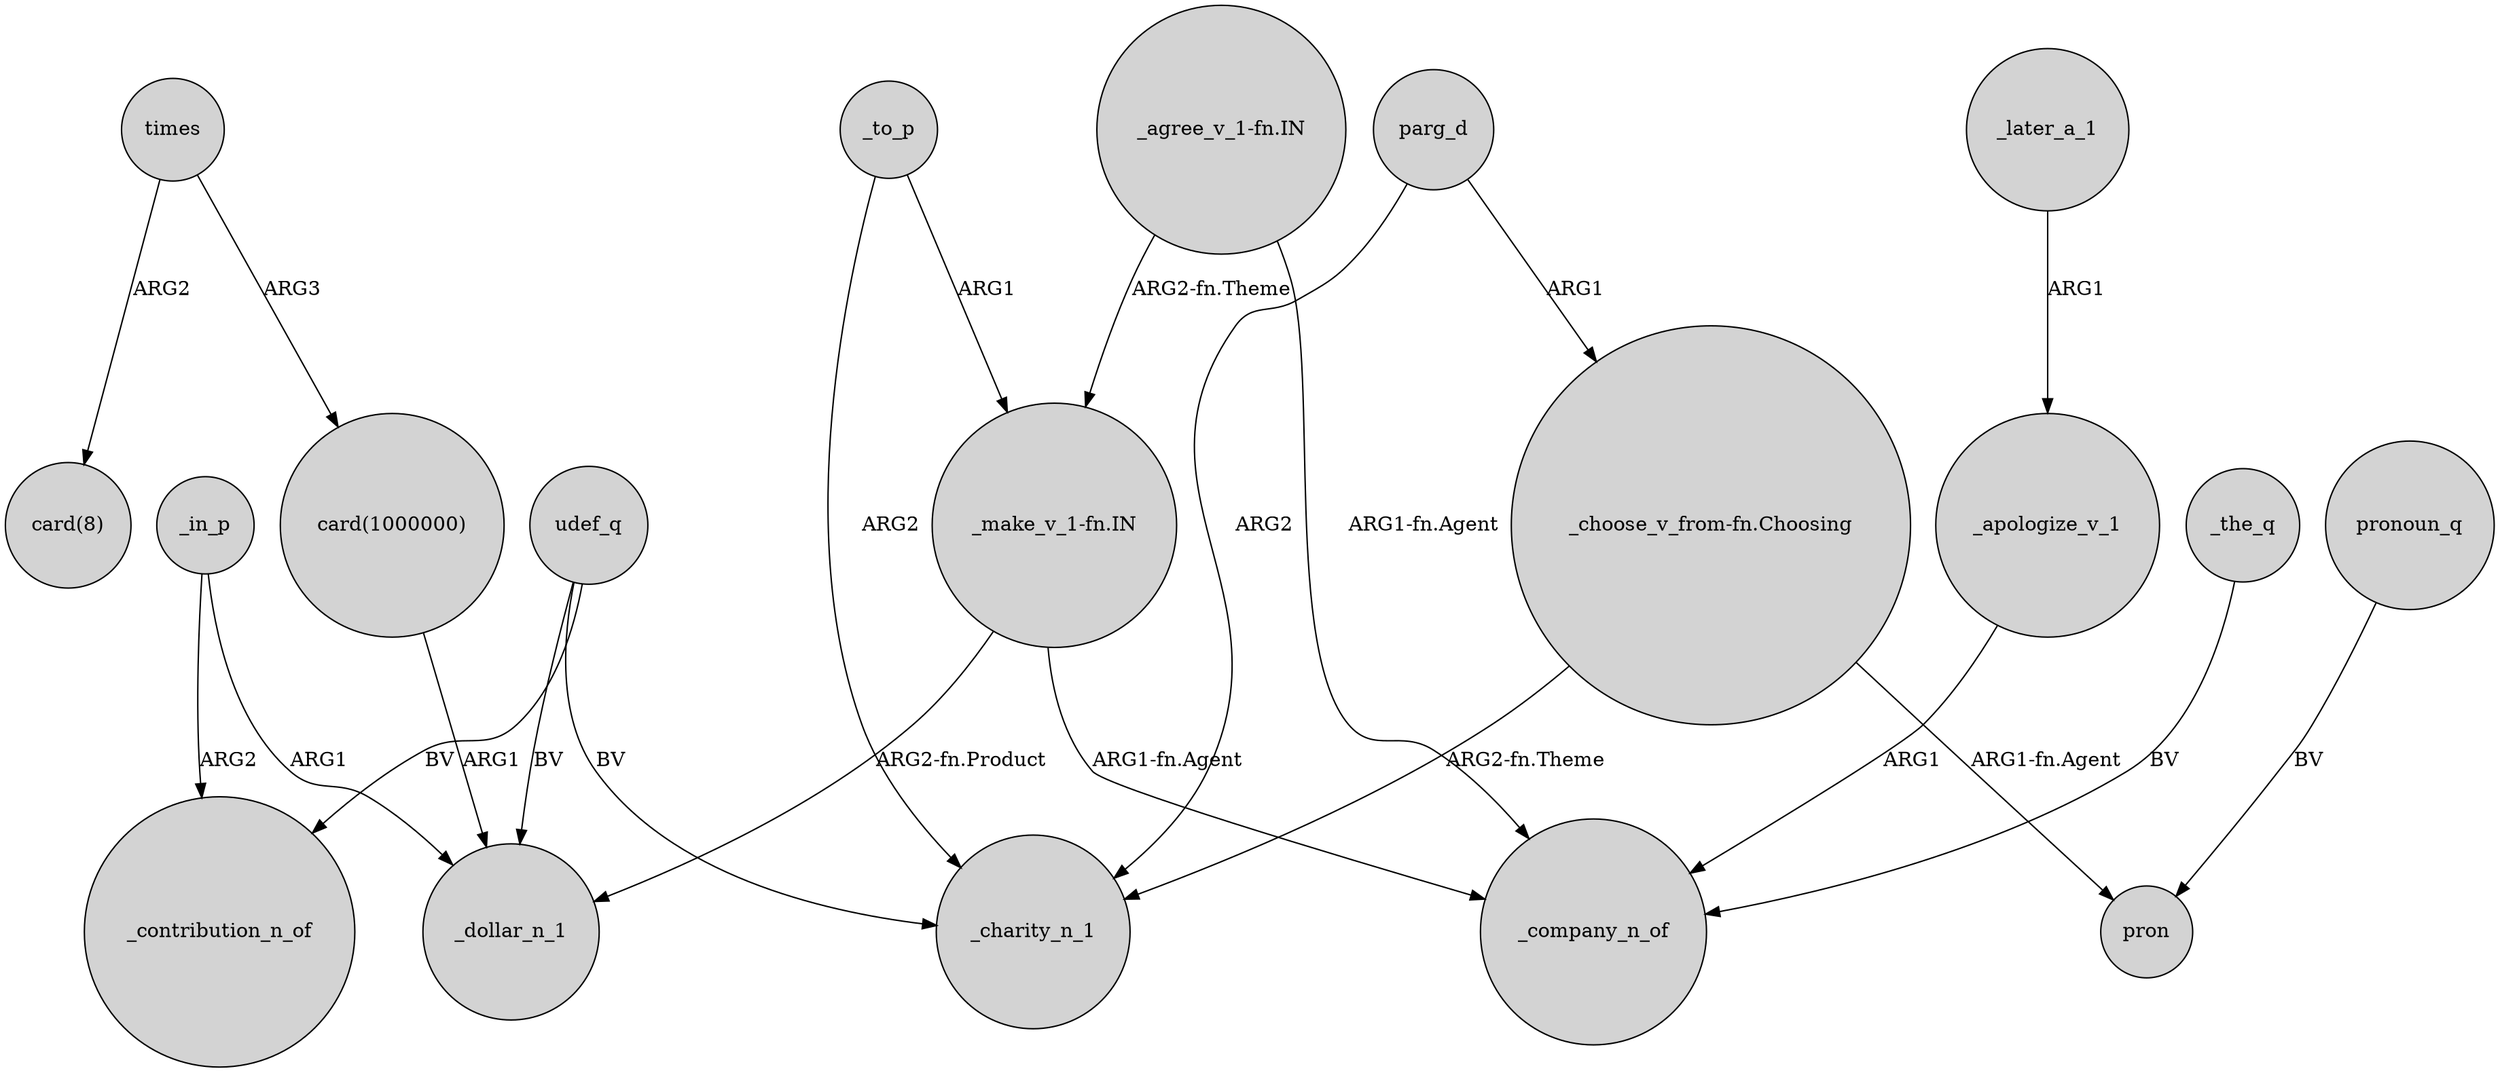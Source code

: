 digraph {
	node [shape=circle style=filled]
	_to_p -> "_make_v_1-fn.IN" [label=ARG1]
	"card(1000000)" -> _dollar_n_1 [label=ARG1]
	parg_d -> "_choose_v_from-fn.Choosing" [label=ARG1]
	_in_p -> _contribution_n_of [label=ARG2]
	"_choose_v_from-fn.Choosing" -> pron [label="ARG1-fn.Agent"]
	_apologize_v_1 -> _company_n_of [label=ARG1]
	"_make_v_1-fn.IN" -> _company_n_of [label="ARG1-fn.Agent"]
	"_choose_v_from-fn.Choosing" -> _charity_n_1 [label="ARG2-fn.Theme"]
	_later_a_1 -> _apologize_v_1 [label=ARG1]
	times -> "card(8)" [label=ARG2]
	"_agree_v_1-fn.IN" -> "_make_v_1-fn.IN" [label="ARG2-fn.Theme"]
	_the_q -> _company_n_of [label=BV]
	_to_p -> _charity_n_1 [label=ARG2]
	pronoun_q -> pron [label=BV]
	udef_q -> _contribution_n_of [label=BV]
	times -> "card(1000000)" [label=ARG3]
	parg_d -> _charity_n_1 [label=ARG2]
	"_make_v_1-fn.IN" -> _dollar_n_1 [label="ARG2-fn.Product"]
	_in_p -> _dollar_n_1 [label=ARG1]
	"_agree_v_1-fn.IN" -> _company_n_of [label="ARG1-fn.Agent"]
	udef_q -> _charity_n_1 [label=BV]
	udef_q -> _dollar_n_1 [label=BV]
}
